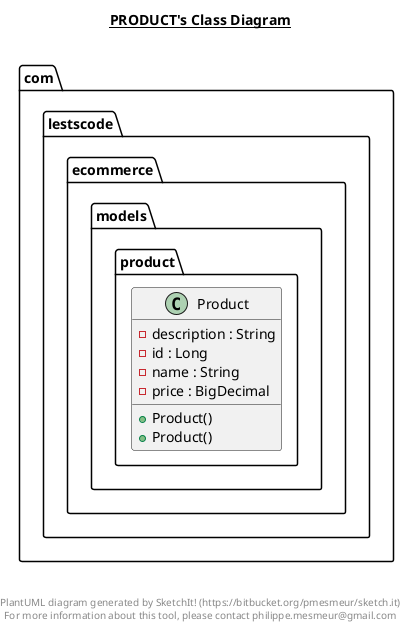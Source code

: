 @startuml

title __PRODUCT's Class Diagram__\n

  namespace com.lestscode.ecommerce {
    namespace models {
      namespace product {
        class com.lestscode.ecommerce.models.product.Product {
            - description : String
            - id : Long
            - name : String
            - price : BigDecimal
            + Product()
            + Product()
        }
      }
    }
  }
  



right footer


PlantUML diagram generated by SketchIt! (https://bitbucket.org/pmesmeur/sketch.it)
For more information about this tool, please contact philippe.mesmeur@gmail.com
endfooter

@enduml
